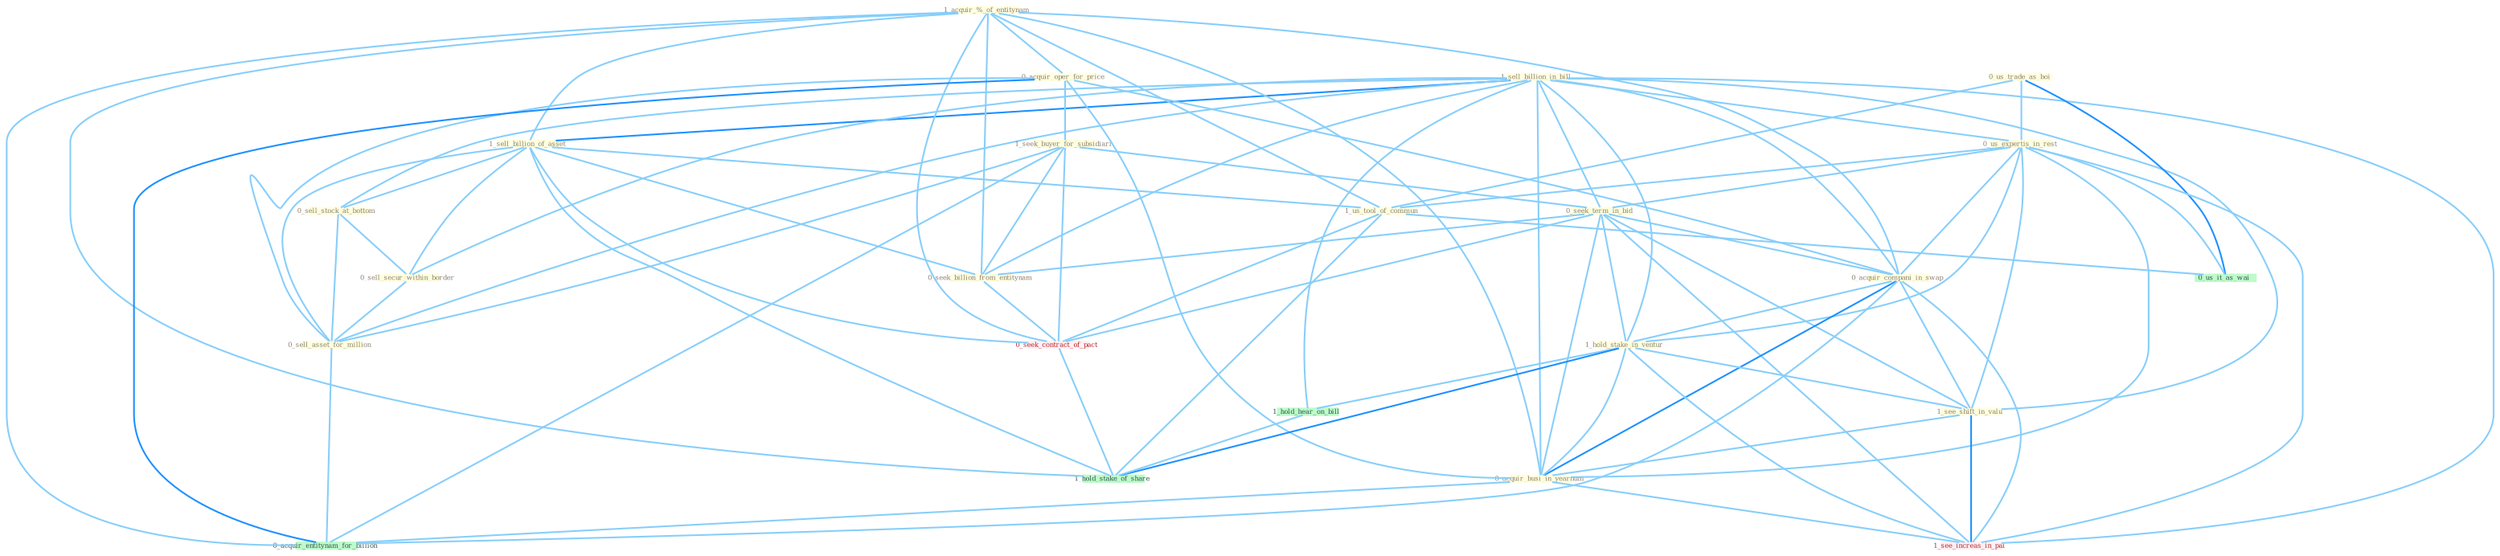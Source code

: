 Graph G{ 
    node
    [shape=polygon,style=filled,width=.5,height=.06,color="#BDFCC9",fixedsize=true,fontsize=4,
    fontcolor="#2f4f4f"];
    {node
    [color="#ffffe0", fontcolor="#8b7d6b"] "1_sell_billion_in_bill " "1_acquir_%_of_entitynam " "0_acquir_oper_for_price " "0_us_trade_as_boi " "1_sell_billion_of_asset " "1_seek_buyer_for_subsidiari " "0_us_expertis_in_rest " "0_sell_stock_at_bottom " "0_sell_secur_within_border " "0_seek_term_in_bid " "0_acquir_compani_in_swap " "0_seek_billion_from_entitynam " "1_hold_stake_in_ventur " "1_see_shift_in_valu " "0_sell_asset_for_million " "0_acquir_busi_in_yearnum " "1_us_tool_of_commun "}
{node [color="#fff0f5", fontcolor="#b22222"] "0_seek_contract_of_pact " "1_see_increas_in_pai "}
edge [color="#B0E2FF"];

	"1_sell_billion_in_bill " -- "1_sell_billion_of_asset " [w="2", color="#1e90ff" , len=0.8];
	"1_sell_billion_in_bill " -- "0_us_expertis_in_rest " [w="1", color="#87cefa" ];
	"1_sell_billion_in_bill " -- "0_sell_stock_at_bottom " [w="1", color="#87cefa" ];
	"1_sell_billion_in_bill " -- "0_sell_secur_within_border " [w="1", color="#87cefa" ];
	"1_sell_billion_in_bill " -- "0_seek_term_in_bid " [w="1", color="#87cefa" ];
	"1_sell_billion_in_bill " -- "0_acquir_compani_in_swap " [w="1", color="#87cefa" ];
	"1_sell_billion_in_bill " -- "0_seek_billion_from_entitynam " [w="1", color="#87cefa" ];
	"1_sell_billion_in_bill " -- "1_hold_stake_in_ventur " [w="1", color="#87cefa" ];
	"1_sell_billion_in_bill " -- "1_see_shift_in_valu " [w="1", color="#87cefa" ];
	"1_sell_billion_in_bill " -- "0_sell_asset_for_million " [w="1", color="#87cefa" ];
	"1_sell_billion_in_bill " -- "0_acquir_busi_in_yearnum " [w="1", color="#87cefa" ];
	"1_sell_billion_in_bill " -- "1_see_increas_in_pai " [w="1", color="#87cefa" ];
	"1_sell_billion_in_bill " -- "1_hold_hear_on_bill " [w="1", color="#87cefa" ];
	"1_acquir_%_of_entitynam " -- "0_acquir_oper_for_price " [w="1", color="#87cefa" ];
	"1_acquir_%_of_entitynam " -- "1_sell_billion_of_asset " [w="1", color="#87cefa" ];
	"1_acquir_%_of_entitynam " -- "0_acquir_compani_in_swap " [w="1", color="#87cefa" ];
	"1_acquir_%_of_entitynam " -- "0_seek_billion_from_entitynam " [w="1", color="#87cefa" ];
	"1_acquir_%_of_entitynam " -- "0_acquir_busi_in_yearnum " [w="1", color="#87cefa" ];
	"1_acquir_%_of_entitynam " -- "1_us_tool_of_commun " [w="1", color="#87cefa" ];
	"1_acquir_%_of_entitynam " -- "0_seek_contract_of_pact " [w="1", color="#87cefa" ];
	"1_acquir_%_of_entitynam " -- "0_acquir_entitynam_for_billion " [w="1", color="#87cefa" ];
	"1_acquir_%_of_entitynam " -- "1_hold_stake_of_share " [w="1", color="#87cefa" ];
	"0_acquir_oper_for_price " -- "1_seek_buyer_for_subsidiari " [w="1", color="#87cefa" ];
	"0_acquir_oper_for_price " -- "0_acquir_compani_in_swap " [w="1", color="#87cefa" ];
	"0_acquir_oper_for_price " -- "0_sell_asset_for_million " [w="1", color="#87cefa" ];
	"0_acquir_oper_for_price " -- "0_acquir_busi_in_yearnum " [w="1", color="#87cefa" ];
	"0_acquir_oper_for_price " -- "0_acquir_entitynam_for_billion " [w="2", color="#1e90ff" , len=0.8];
	"0_us_trade_as_boi " -- "0_us_expertis_in_rest " [w="1", color="#87cefa" ];
	"0_us_trade_as_boi " -- "1_us_tool_of_commun " [w="1", color="#87cefa" ];
	"0_us_trade_as_boi " -- "0_us_it_as_wai " [w="2", color="#1e90ff" , len=0.8];
	"1_sell_billion_of_asset " -- "0_sell_stock_at_bottom " [w="1", color="#87cefa" ];
	"1_sell_billion_of_asset " -- "0_sell_secur_within_border " [w="1", color="#87cefa" ];
	"1_sell_billion_of_asset " -- "0_seek_billion_from_entitynam " [w="1", color="#87cefa" ];
	"1_sell_billion_of_asset " -- "0_sell_asset_for_million " [w="1", color="#87cefa" ];
	"1_sell_billion_of_asset " -- "1_us_tool_of_commun " [w="1", color="#87cefa" ];
	"1_sell_billion_of_asset " -- "0_seek_contract_of_pact " [w="1", color="#87cefa" ];
	"1_sell_billion_of_asset " -- "1_hold_stake_of_share " [w="1", color="#87cefa" ];
	"1_seek_buyer_for_subsidiari " -- "0_seek_term_in_bid " [w="1", color="#87cefa" ];
	"1_seek_buyer_for_subsidiari " -- "0_seek_billion_from_entitynam " [w="1", color="#87cefa" ];
	"1_seek_buyer_for_subsidiari " -- "0_sell_asset_for_million " [w="1", color="#87cefa" ];
	"1_seek_buyer_for_subsidiari " -- "0_seek_contract_of_pact " [w="1", color="#87cefa" ];
	"1_seek_buyer_for_subsidiari " -- "0_acquir_entitynam_for_billion " [w="1", color="#87cefa" ];
	"0_us_expertis_in_rest " -- "0_seek_term_in_bid " [w="1", color="#87cefa" ];
	"0_us_expertis_in_rest " -- "0_acquir_compani_in_swap " [w="1", color="#87cefa" ];
	"0_us_expertis_in_rest " -- "1_hold_stake_in_ventur " [w="1", color="#87cefa" ];
	"0_us_expertis_in_rest " -- "1_see_shift_in_valu " [w="1", color="#87cefa" ];
	"0_us_expertis_in_rest " -- "0_acquir_busi_in_yearnum " [w="1", color="#87cefa" ];
	"0_us_expertis_in_rest " -- "1_us_tool_of_commun " [w="1", color="#87cefa" ];
	"0_us_expertis_in_rest " -- "0_us_it_as_wai " [w="1", color="#87cefa" ];
	"0_us_expertis_in_rest " -- "1_see_increas_in_pai " [w="1", color="#87cefa" ];
	"0_sell_stock_at_bottom " -- "0_sell_secur_within_border " [w="1", color="#87cefa" ];
	"0_sell_stock_at_bottom " -- "0_sell_asset_for_million " [w="1", color="#87cefa" ];
	"0_sell_secur_within_border " -- "0_sell_asset_for_million " [w="1", color="#87cefa" ];
	"0_seek_term_in_bid " -- "0_acquir_compani_in_swap " [w="1", color="#87cefa" ];
	"0_seek_term_in_bid " -- "0_seek_billion_from_entitynam " [w="1", color="#87cefa" ];
	"0_seek_term_in_bid " -- "1_hold_stake_in_ventur " [w="1", color="#87cefa" ];
	"0_seek_term_in_bid " -- "1_see_shift_in_valu " [w="1", color="#87cefa" ];
	"0_seek_term_in_bid " -- "0_acquir_busi_in_yearnum " [w="1", color="#87cefa" ];
	"0_seek_term_in_bid " -- "0_seek_contract_of_pact " [w="1", color="#87cefa" ];
	"0_seek_term_in_bid " -- "1_see_increas_in_pai " [w="1", color="#87cefa" ];
	"0_acquir_compani_in_swap " -- "1_hold_stake_in_ventur " [w="1", color="#87cefa" ];
	"0_acquir_compani_in_swap " -- "1_see_shift_in_valu " [w="1", color="#87cefa" ];
	"0_acquir_compani_in_swap " -- "0_acquir_busi_in_yearnum " [w="2", color="#1e90ff" , len=0.8];
	"0_acquir_compani_in_swap " -- "0_acquir_entitynam_for_billion " [w="1", color="#87cefa" ];
	"0_acquir_compani_in_swap " -- "1_see_increas_in_pai " [w="1", color="#87cefa" ];
	"0_seek_billion_from_entitynam " -- "0_seek_contract_of_pact " [w="1", color="#87cefa" ];
	"1_hold_stake_in_ventur " -- "1_see_shift_in_valu " [w="1", color="#87cefa" ];
	"1_hold_stake_in_ventur " -- "0_acquir_busi_in_yearnum " [w="1", color="#87cefa" ];
	"1_hold_stake_in_ventur " -- "1_see_increas_in_pai " [w="1", color="#87cefa" ];
	"1_hold_stake_in_ventur " -- "1_hold_hear_on_bill " [w="1", color="#87cefa" ];
	"1_hold_stake_in_ventur " -- "1_hold_stake_of_share " [w="2", color="#1e90ff" , len=0.8];
	"1_see_shift_in_valu " -- "0_acquir_busi_in_yearnum " [w="1", color="#87cefa" ];
	"1_see_shift_in_valu " -- "1_see_increas_in_pai " [w="2", color="#1e90ff" , len=0.8];
	"0_sell_asset_for_million " -- "0_acquir_entitynam_for_billion " [w="1", color="#87cefa" ];
	"0_acquir_busi_in_yearnum " -- "0_acquir_entitynam_for_billion " [w="1", color="#87cefa" ];
	"0_acquir_busi_in_yearnum " -- "1_see_increas_in_pai " [w="1", color="#87cefa" ];
	"1_us_tool_of_commun " -- "0_seek_contract_of_pact " [w="1", color="#87cefa" ];
	"1_us_tool_of_commun " -- "0_us_it_as_wai " [w="1", color="#87cefa" ];
	"1_us_tool_of_commun " -- "1_hold_stake_of_share " [w="1", color="#87cefa" ];
	"0_seek_contract_of_pact " -- "1_hold_stake_of_share " [w="1", color="#87cefa" ];
	"1_hold_hear_on_bill " -- "1_hold_stake_of_share " [w="1", color="#87cefa" ];
}